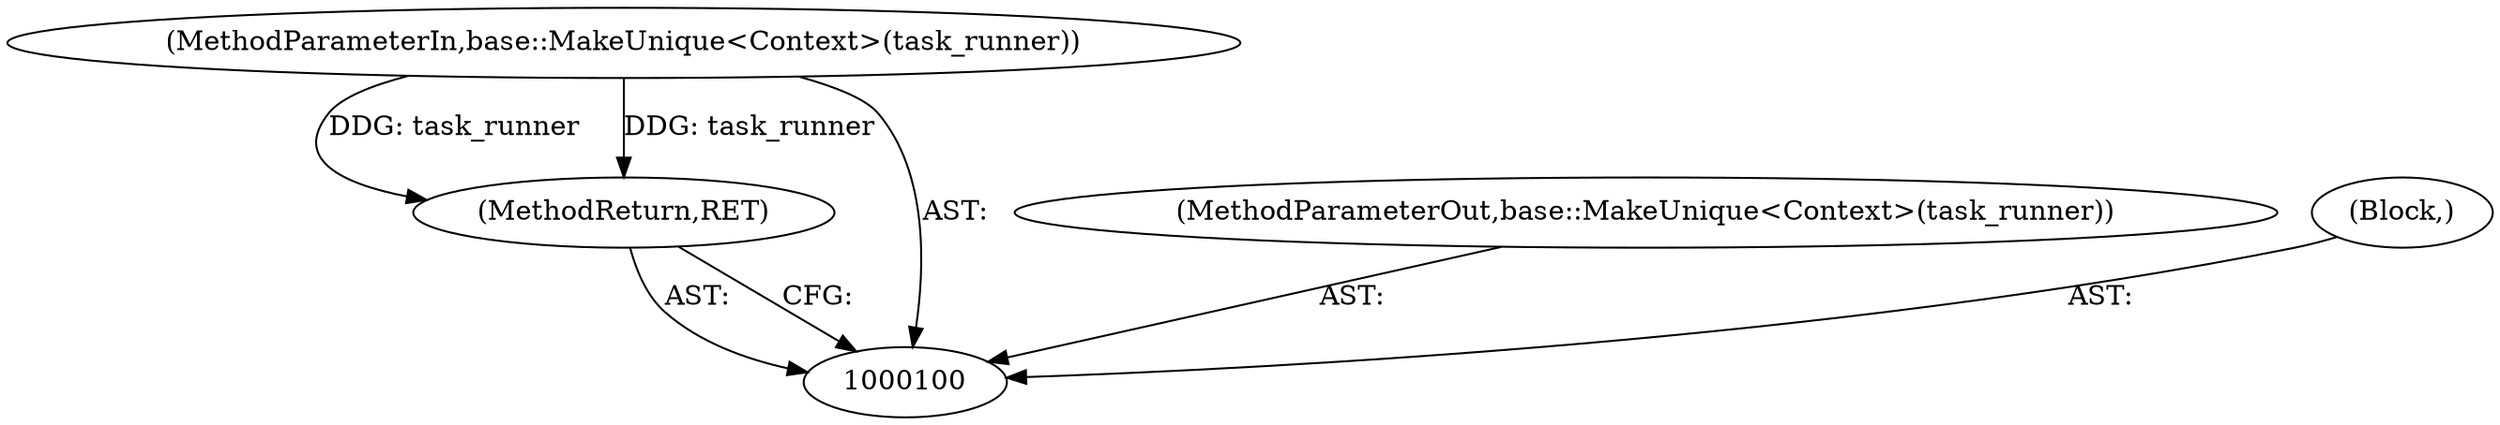 digraph "1_Chrome_0579ed631fb37de5704b54ed2ee466bf29630ad0_1" {
"1000101" [label="(MethodParameterIn,base::MakeUnique<Context>(task_runner))"];
"1000108" [label="(MethodParameterOut,base::MakeUnique<Context>(task_runner))"];
"1000102" [label="(Block,)"];
"1000103" [label="(MethodReturn,RET)"];
"1000101" -> "1000100"  [label="AST: "];
"1000101" -> "1000103"  [label="DDG: task_runner"];
"1000108" -> "1000100"  [label="AST: "];
"1000102" -> "1000100"  [label="AST: "];
"1000103" -> "1000100"  [label="AST: "];
"1000103" -> "1000100"  [label="CFG: "];
"1000101" -> "1000103"  [label="DDG: task_runner"];
}

